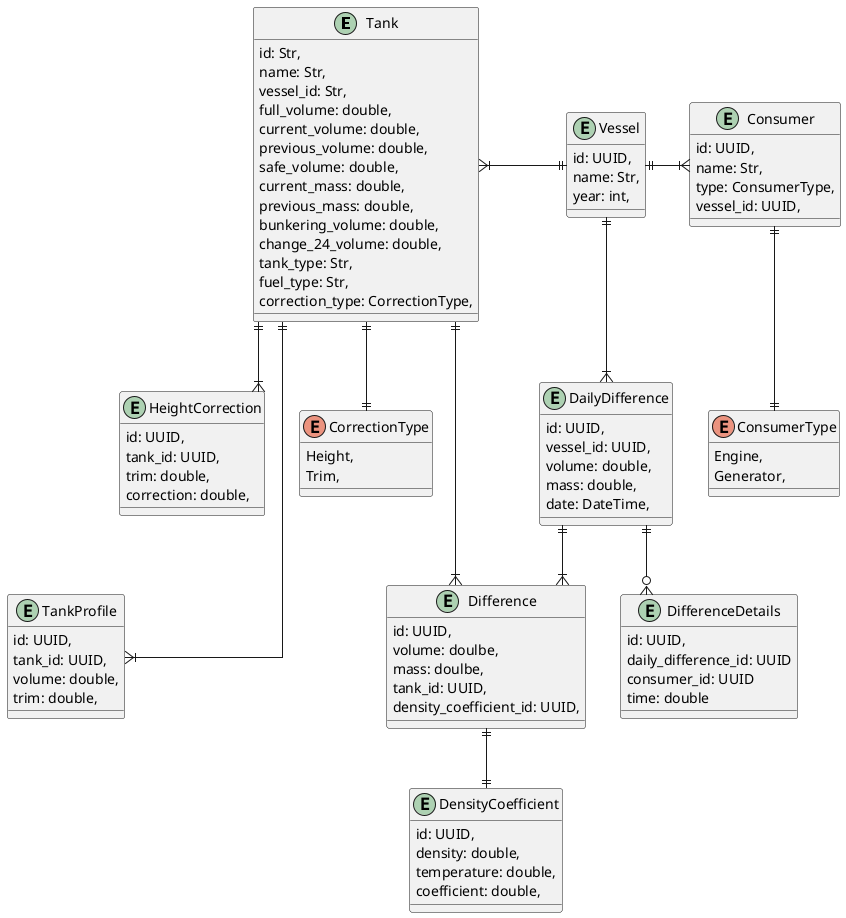 @startuml
skinparam linetype ortho

entity Tank{
    id: Str,
    name: Str,
    vessel_id: Str,
    full_volume: double,
    current_volume: double,
    previous_volume: double,
    safe_volume: double,
    current_mass: double,
    previous_mass: double,
    bunkering_volume: double,
    change_24_volume: double,
    tank_type: Str,
    fuel_type: Str,
    correction_type: CorrectionType,
}
entity Difference{
    id: UUID,
    volume: doulbe,
    mass: doulbe,
    tank_id: UUID,
    density_coefficient_id: UUID,
}
entity Vessel{
    id: UUID,
    name: Str,
    year: int,
}
entity Consumer{
    id: UUID,
    name: Str,
    type: ConsumerType,
    vessel_id: UUID,
}
entity DailyDifference {
    id: UUID,
    vessel_id: UUID,
    volume: double,
    mass: double,
    date: DateTime,
}
entity DifferenceDetails {
    id: UUID,
    daily_difference_id: UUID
    consumer_id: UUID
    time: double
}
entity TankProfile {
    id: UUID,
    tank_id: UUID,
    volume: double,
    trim: double,
}
entity DensityCoefficient {
    id: UUID,
    density: double,
    temperature: double,
    coefficient: double,
}
entity HeightCorrection {
    id: UUID,
    tank_id: UUID,
    trim: double,
    correction: double,
}
enum ConsumerType{
    Engine,
    Generator,
}
enum CorrectionType{
    Height,
    Trim,
}
Difference }|--|| Tank
Difference ||--|| DensityCoefficient
Tank }|-|| Vessel
Tank ||--|| CorrectionType
Tank ||-down--|{ TankProfile
Tank ||--|{ HeightCorrection
Consumer ||--|| ConsumerType
Vessel ||-right-|{ Consumer
Vessel ||--|{DailyDifference
DailyDifference ||--o{ DifferenceDetails
DailyDifference ||--|{ Difference
@enduml